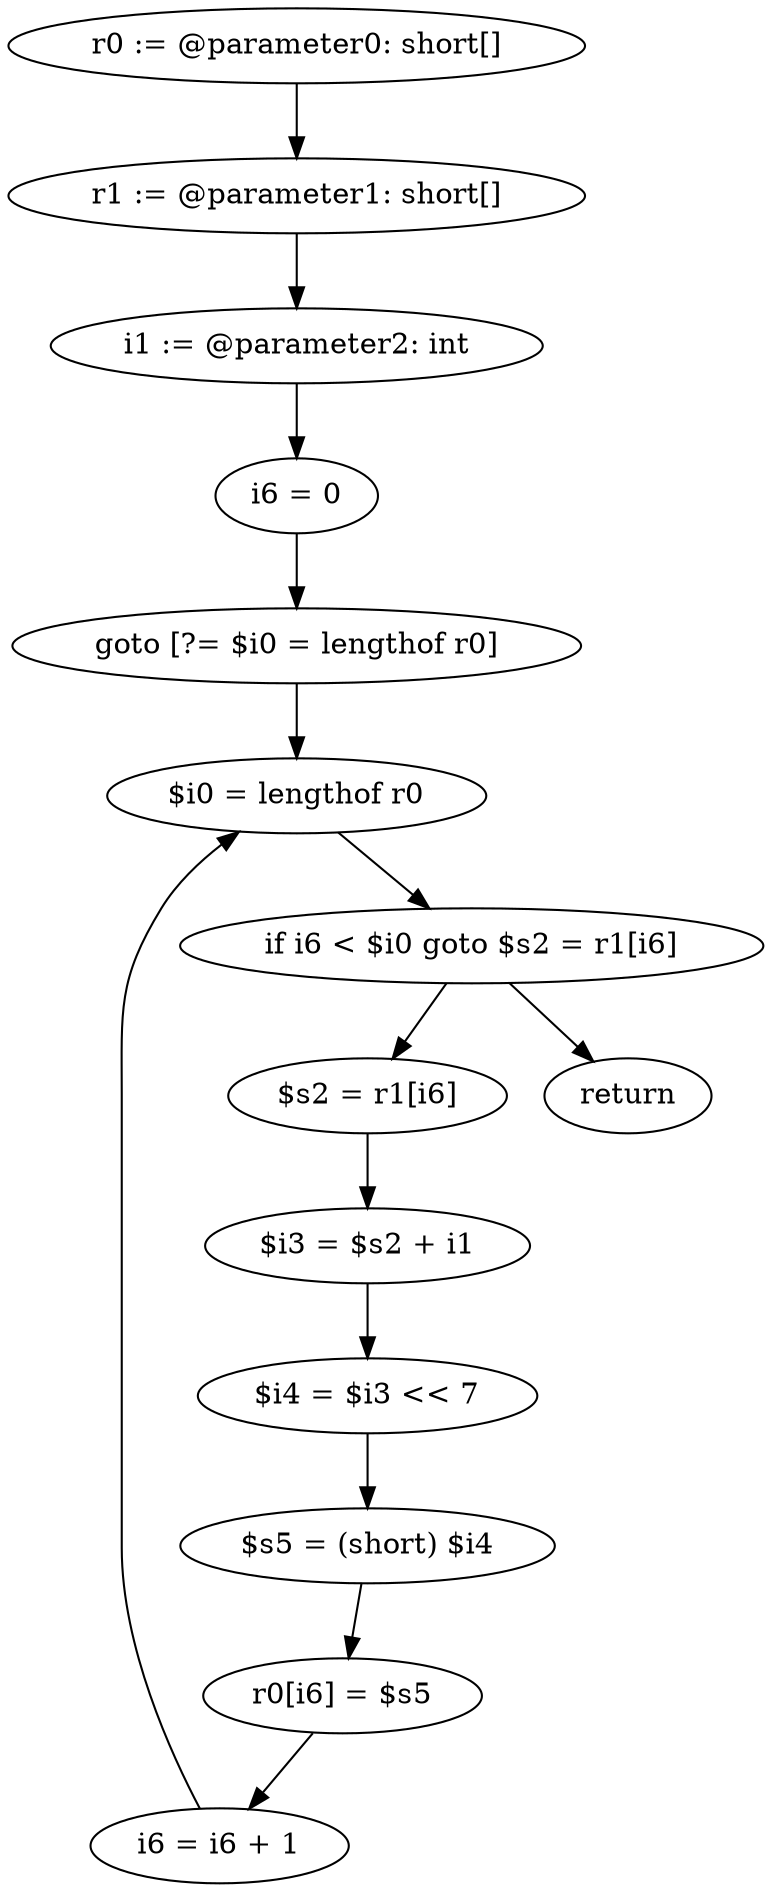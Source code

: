 digraph "unitGraph" {
    "r0 := @parameter0: short[]"
    "r1 := @parameter1: short[]"
    "i1 := @parameter2: int"
    "i6 = 0"
    "goto [?= $i0 = lengthof r0]"
    "$s2 = r1[i6]"
    "$i3 = $s2 + i1"
    "$i4 = $i3 << 7"
    "$s5 = (short) $i4"
    "r0[i6] = $s5"
    "i6 = i6 + 1"
    "$i0 = lengthof r0"
    "if i6 < $i0 goto $s2 = r1[i6]"
    "return"
    "r0 := @parameter0: short[]"->"r1 := @parameter1: short[]";
    "r1 := @parameter1: short[]"->"i1 := @parameter2: int";
    "i1 := @parameter2: int"->"i6 = 0";
    "i6 = 0"->"goto [?= $i0 = lengthof r0]";
    "goto [?= $i0 = lengthof r0]"->"$i0 = lengthof r0";
    "$s2 = r1[i6]"->"$i3 = $s2 + i1";
    "$i3 = $s2 + i1"->"$i4 = $i3 << 7";
    "$i4 = $i3 << 7"->"$s5 = (short) $i4";
    "$s5 = (short) $i4"->"r0[i6] = $s5";
    "r0[i6] = $s5"->"i6 = i6 + 1";
    "i6 = i6 + 1"->"$i0 = lengthof r0";
    "$i0 = lengthof r0"->"if i6 < $i0 goto $s2 = r1[i6]";
    "if i6 < $i0 goto $s2 = r1[i6]"->"return";
    "if i6 < $i0 goto $s2 = r1[i6]"->"$s2 = r1[i6]";
}
